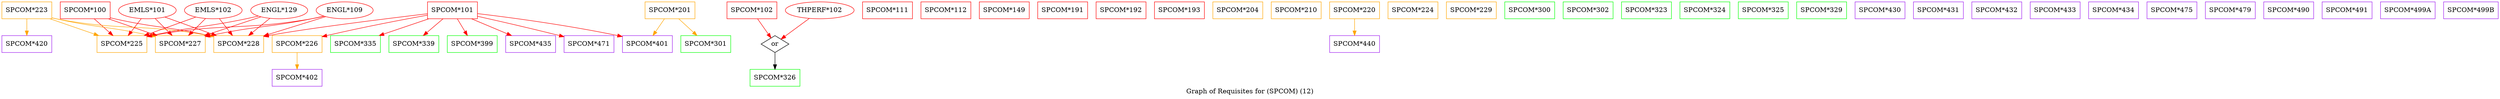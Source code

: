 strict digraph "" {
	graph [bb="0,0,5302,203",
		label="Graph of Requisites for (SPCOM) (12)",
		lheight=0.21,
		lp="2651,11.5",
		lwidth=3.76
	];
	node [label="\N"];
	"SPCOM*100"	[color=red,
		height=0.5,
		pos="177,185",
		shape=box,
		width=1.4722];
	"SPCOM*225"	[color=orange,
		height=0.5,
		pos="255,113",
		shape=box,
		width=1.4722];
	"SPCOM*100" -> "SPCOM*225"	[color=red,
		pos="e,235.94,131.1 196.28,166.7 205.92,158.05 217.73,147.45 228.23,138.03"];
	"SPCOM*227"	[color=orange,
		height=0.5,
		pos="379,113",
		shape=box,
		width=1.4722];
	"SPCOM*100" -> "SPCOM*227"	[color=red,
		pos="e,329.62,131.11 226.16,166.97 254.5,157.14 290.32,144.73 320.16,134.39"];
	"SPCOM*228"	[color=orange,
		height=0.5,
		pos="503,113",
		shape=box,
		width=1.4722];
	"SPCOM*100" -> "SPCOM*228"	[color=red,
		pos="e,449.98,128.88 230.02,169.12 233.05,168.38 236.06,167.66 239,167 324.91,147.61 350.32,150.82 440.19,131.07"];
	"SPCOM*101"	[color=red,
		height=0.5,
		pos="956,185",
		shape=box,
		width=1.4722];
	"SPCOM*101" -> "SPCOM*228"	[color=red,
		pos="e,556.33,129.11 902.71,177.67 815.25,167.13 643.98,145.87 566.22,131.06"];
	"SPCOM*226"	[color=orange,
		height=0.5,
		pos="627,113",
		shape=box,
		width=1.4722];
	"SPCOM*101" -> "SPCOM*226"	[color=red,
		pos="e,680.04,128.81 902.82,174.6 850.98,165.18 769.71,149.73 690.22,131.2"];
	"SPCOM*335"	[color=green,
		height=0.5,
		pos="751,113",
		shape=box,
		width=1.4722];
	"SPCOM*101" -> "SPCOM*335"	[color=red,
		pos="e,801.11,131.11 906.11,166.97 877.35,157.14 840.99,144.73 810.71,134.39"];
	"SPCOM*339"	[color=green,
		height=0.5,
		pos="875,113",
		shape=box,
		width=1.4722];
	"SPCOM*101" -> "SPCOM*339"	[color=red,
		pos="e,894.79,131.1 935.98,166.7 925.87,157.97 913.46,147.24 902.48,137.75"];
	"SPCOM*399"	[color=green,
		height=0.5,
		pos="999,113",
		shape=box,
		width=1.4722];
	"SPCOM*101" -> "SPCOM*399"	[color=red,
		pos="e,988.49,131.1 966.63,166.7 971.63,158.56 977.69,148.69 983.21,139.7"];
	"SPCOM*401"	[color=purple,
		height=0.5,
		pos="1371,113",
		shape=box,
		width=1.4722];
	"SPCOM*101" -> "SPCOM*401"	[color=red,
		pos="e,1317.7,129.06 1009.3,178 1076.7,169.97 1196.4,154.23 1307.6,131.16"];
	"SPCOM*435"	[color=purple,
		height=0.5,
		pos="1123,113",
		shape=box,
		width=1.4722];
	"SPCOM*101" -> "SPCOM*435"	[color=red,
		pos="e,1082.3,131.07 996.85,166.88 1019.8,157.26 1048.6,145.19 1072.9,135.01"];
	"SPCOM*471"	[color=purple,
		height=0.5,
		pos="1247,113",
		shape=box,
		width=1.4722];
	"SPCOM*101" -> "SPCOM*471"	[color=red,
		pos="e,1193.9,128.7 1009.4,172.29 1053.6,162.43 1118.4,147.68 1183.8,131.24"];
	"SPCOM*402"	[color=purple,
		height=0.5,
		pos="627,41",
		shape=box,
		width=1.4722];
	"SPCOM*226" -> "SPCOM*402"	[color=orange,
		pos="e,627,59.104 627,94.697 627,86.983 627,77.712 627,69.112"];
	"SPCOM*102"	[color=red,
		height=0.5,
		pos="1593,185",
		shape=box,
		width=1.4722];
	or470	[height=0.5,
		label=or,
		pos="1642,113",
		shape=diamond,
		width=0.81703];
	"SPCOM*102" -> or470	[color=red,
		pos="e,1633.6,126.06 1605.1,166.7 1612,156.93 1620.5,144.66 1627.7,134.42"];
	"SPCOM*326"	[color=green,
		height=0.5,
		pos="1642,41",
		shape=box,
		width=1.4722];
	or470 -> "SPCOM*326"	[pos="e,1642,59.104 1642,94.697 1642,86.983 1642,77.712 1642,69.112"];
	"SPCOM*111"	[color=red,
		height=0.5,
		pos="1881,185",
		shape=box,
		width=1.4722];
	"SPCOM*112"	[color=red,
		height=0.5,
		pos="2005,185",
		shape=box,
		width=1.4722];
	"SPCOM*149"	[color=red,
		height=0.5,
		pos="2129,185",
		shape=box,
		width=1.4722];
	"SPCOM*191"	[color=red,
		height=0.5,
		pos="2253,185",
		shape=box,
		width=1.4722];
	"SPCOM*192"	[color=red,
		height=0.5,
		pos="2377,185",
		shape=box,
		width=1.4722];
	"SPCOM*193"	[color=red,
		height=0.5,
		pos="2501,185",
		shape=box,
		width=1.4722];
	"SPCOM*201"	[color=orange,
		height=0.5,
		pos="1419,185",
		shape=box,
		width=1.4722];
	"SPCOM*201" -> "SPCOM*401"	[color=orange,
		pos="e,1382.7,131.1 1407.1,166.7 1401.5,158.47 1394.6,148.48 1388.4,139.42"];
	"SPCOM*301"	[color=green,
		height=0.5,
		pos="1495,113",
		shape=box,
		width=1.4722];
	"SPCOM*201" -> "SPCOM*301"	[color=orange,
		pos="e,1476.4,131.1 1437.8,166.7 1447.2,158.05 1458.7,147.45 1468.9,138.03"];
	"SPCOM*204"	[color=orange,
		height=0.5,
		pos="2625,185",
		shape=box,
		width=1.4722];
	"SPCOM*210"	[color=orange,
		height=0.5,
		pos="2749,185",
		shape=box,
		width=1.4722];
	"SPCOM*220"	[color=orange,
		height=0.5,
		pos="2873,185",
		shape=box,
		width=1.4722];
	"SPCOM*440"	[color=purple,
		height=0.5,
		pos="2873,113",
		shape=box,
		width=1.4722];
	"SPCOM*220" -> "SPCOM*440"	[color=orange,
		pos="e,2873,131.1 2873,166.7 2873,158.98 2873,149.71 2873,141.11"];
	"SPCOM*223"	[color=orange,
		height=0.5,
		pos="53,185",
		shape=box,
		width=1.4722];
	"SPCOM*223" -> "SPCOM*225"	[color=orange,
		pos="e,205.62,131.11 102.16,166.97 130.5,157.14 166.32,144.73 196.16,134.39"];
	"SPCOM*223" -> "SPCOM*227"	[color=orange,
		pos="e,325.98,128.88 106.02,169.12 109.05,168.38 112.06,167.66 115,167 200.91,147.61 226.32,150.82 316.19,131.07"];
	"SPCOM*223" -> "SPCOM*228"	[color=orange,
		pos="e,449.69,129.19 106.31,168.81 109.24,168.15 112.15,167.54 115,167 254.96,140.26 295.99,157.54 439.62,131.08"];
	"SPCOM*420"	[color=purple,
		height=0.5,
		pos="53,113",
		shape=box,
		width=1.4722];
	"SPCOM*223" -> "SPCOM*420"	[color=orange,
		pos="e,53,131.1 53,166.7 53,158.98 53,149.71 53,141.11"];
	"SPCOM*224"	[color=orange,
		height=0.5,
		pos="2997,185",
		shape=box,
		width=1.4722];
	"EMLS*101"	[color=red,
		height=0.5,
		pos="309,185",
		width=1.6971];
	"EMLS*101" -> "SPCOM*225"	[color=red,
		pos="e,268.33,131.28 295.93,167.05 289.52,158.75 281.68,148.58 274.58,139.38"];
	"EMLS*101" -> "SPCOM*227"	[color=red,
		pos="e,361.55,131.45 325.59,167.41 334.14,158.86 344.74,148.26 354.23,138.77"];
	"EMLS*101" -> "SPCOM*228"	[color=red,
		pos="e,455.74,131.05 346.41,170.5 374.64,160.31 413.88,146.16 446.02,134.56"];
	"EMLS*102"	[color=red,
		height=0.5,
		pos="449,185",
		width=1.6971];
	"EMLS*102" -> "SPCOM*225"	[color=red,
		pos="e,302.26,131.05 411.59,170.5 383.36,160.31 344.12,146.16 311.98,134.56"];
	"EMLS*102" -> "SPCOM*227"	[color=red,
		pos="e,396.45,131.45 432.41,167.41 423.86,158.86 413.26,148.26 403.77,138.77"];
	"EMLS*102" -> "SPCOM*228"	[color=red,
		pos="e,489.67,131.28 462.07,167.05 468.48,158.75 476.32,148.58 483.42,139.38"];
	"ENGL*129"	[color=red,
		height=0.5,
		pos="589,185",
		width=1.679];
	"ENGL*129" -> "SPCOM*225"	[color=red,
		pos="e,308.02,128.88 544.28,172.7 535.9,170.71 527.2,168.72 519,167 432.81,148.87 407.66,150.91 317.81,131.07"];
	"ENGL*129" -> "SPCOM*227"	[color=red,
		pos="e,430.1,131.03 549.99,171 519.09,160.7 475.37,146.12 439.87,134.29"];
	"ENGL*129" -> "SPCOM*228"	[color=red,
		pos="e,524.04,131.12 569.05,167.76 558.09,158.84 544.28,147.6 532.13,137.71"];
	"ENGL*109"	[color=red,
		height=0.5,
		pos="728,185",
		width=1.679];
	"ENGL*109" -> "SPCOM*225"	[color=red,
		pos="e,308.31,129.21 684.5,172.49 675.77,170.44 666.63,168.5 658,167 511.07,141.52 468.57,158.48 318.36,131.08"];
	"ENGL*109" -> "SPCOM*227"	[color=red,
		pos="e,432.01,128.92 683.67,172.71 675.18,170.7 666.33,168.7 658,167 565.3,148.08 538.22,151.69 441.87,131.06"];
	"ENGL*109" -> "SPCOM*228"	[color=red,
		pos="e,556.42,130.62 687.77,171.49 653.98,160.97 605.1,145.76 566.1,133.63"];
	"SPCOM*229"	[color=orange,
		height=0.5,
		pos="3121,185",
		shape=box,
		width=1.4722];
	"SPCOM*300"	[color=green,
		height=0.5,
		pos="3245,185",
		shape=box,
		width=1.4722];
	"SPCOM*302"	[color=green,
		height=0.5,
		pos="3369,185",
		shape=box,
		width=1.4722];
	"SPCOM*323"	[color=green,
		height=0.5,
		pos="3493,185",
		shape=box,
		width=1.4722];
	"SPCOM*324"	[color=green,
		height=0.5,
		pos="3617,185",
		shape=box,
		width=1.4722];
	"SPCOM*325"	[color=green,
		height=0.5,
		pos="3741,185",
		shape=box,
		width=1.4722];
	"THPERF*102"	[color=red,
		height=0.5,
		pos="1737,185",
		width=2.022];
	"THPERF*102" -> or470	[color=red,
		pos="e,1654.6,123.28 1715,167.76 1699.3,156.22 1678.4,140.8 1663,129.44"];
	"SPCOM*329"	[color=green,
		height=0.5,
		pos="3865,185",
		shape=box,
		width=1.4722];
	"SPCOM*430"	[color=purple,
		height=0.5,
		pos="3989,185",
		shape=box,
		width=1.4722];
	"SPCOM*431"	[color=purple,
		height=0.5,
		pos="4113,185",
		shape=box,
		width=1.4722];
	"SPCOM*432"	[color=purple,
		height=0.5,
		pos="4237,185",
		shape=box,
		width=1.4722];
	"SPCOM*433"	[color=purple,
		height=0.5,
		pos="4361,185",
		shape=box,
		width=1.4722];
	"SPCOM*434"	[color=purple,
		height=0.5,
		pos="4485,185",
		shape=box,
		width=1.4722];
	"SPCOM*475"	[color=purple,
		height=0.5,
		pos="4609,185",
		shape=box,
		width=1.4722];
	"SPCOM*479"	[color=purple,
		height=0.5,
		pos="4733,185",
		shape=box,
		width=1.4722];
	"SPCOM*490"	[color=purple,
		height=0.5,
		pos="4857,185",
		shape=box,
		width=1.4722];
	"SPCOM*491"	[color=purple,
		height=0.5,
		pos="4981,185",
		shape=box,
		width=1.4722];
	"SPCOM*499A"	[color=purple,
		height=0.5,
		pos="5110,185",
		shape=box,
		width=1.6111];
	"SPCOM*499B"	[color=purple,
		height=0.5,
		pos="5244,185",
		shape=box,
		width=1.6111];
}
